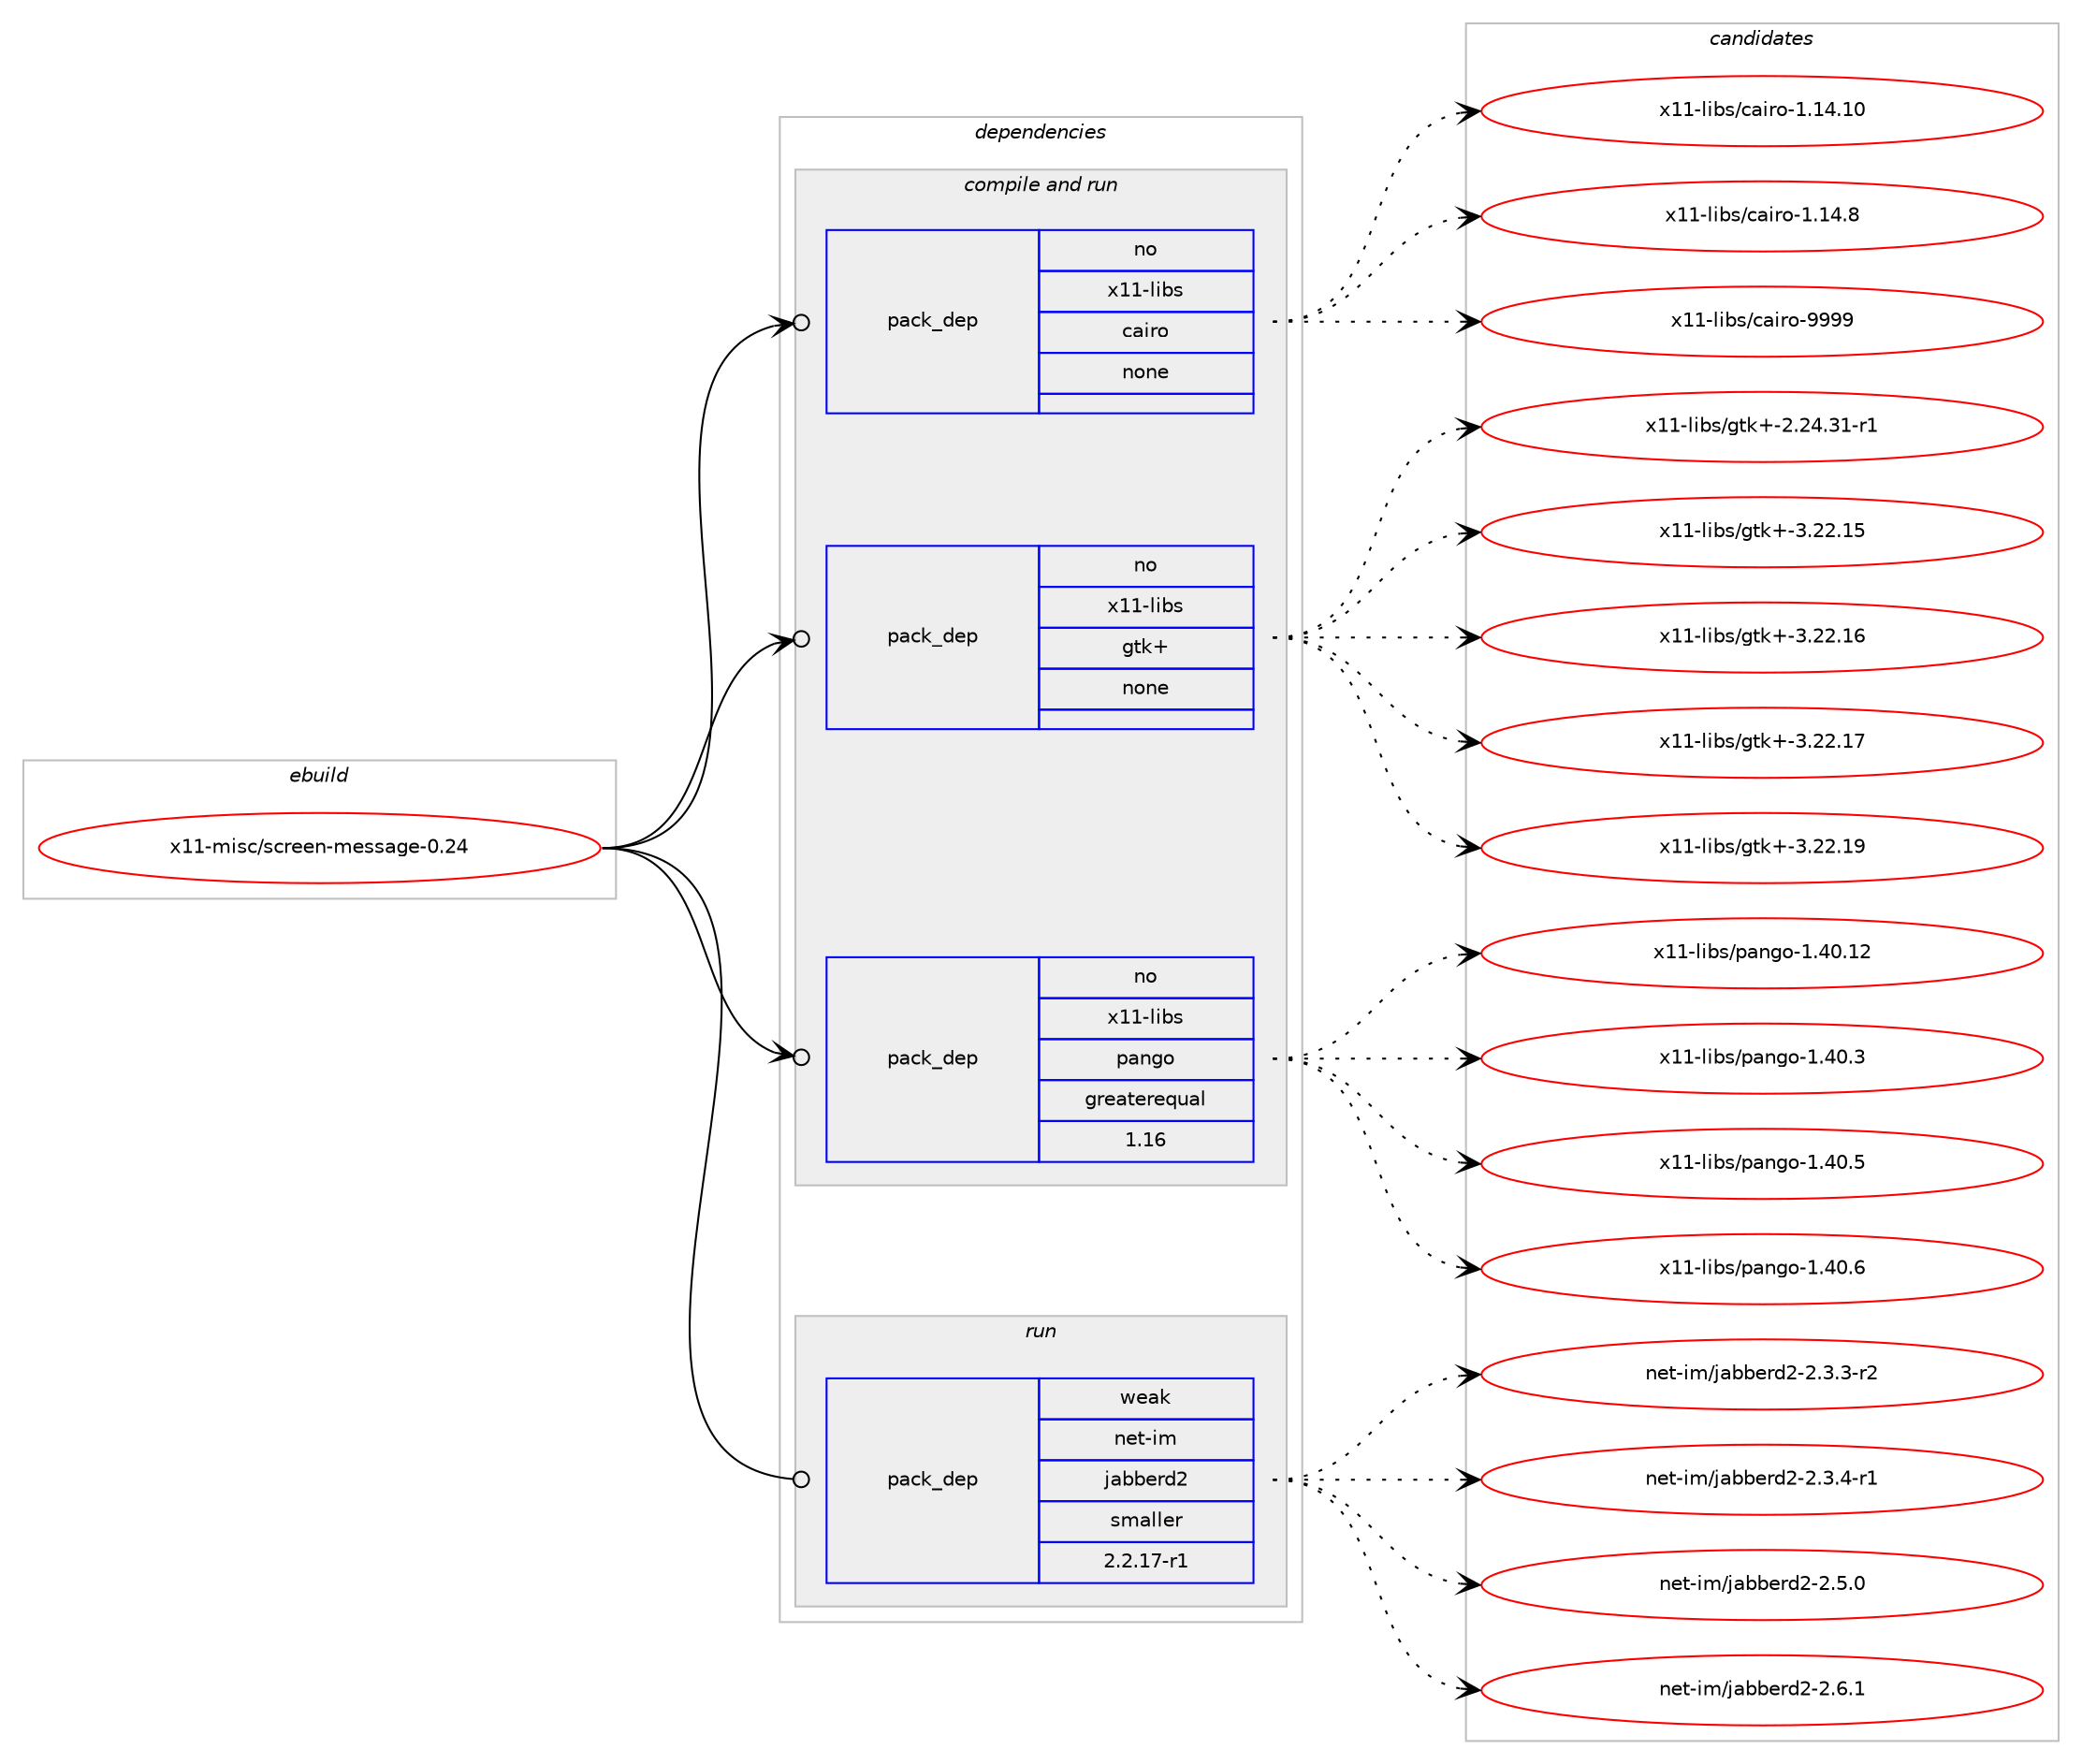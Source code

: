 digraph prolog {

# *************
# Graph options
# *************

newrank=true;
concentrate=true;
compound=true;
graph [rankdir=LR,fontname=Helvetica,fontsize=10,ranksep=1.5];#, ranksep=2.5, nodesep=0.2];
edge  [arrowhead=vee];
node  [fontname=Helvetica,fontsize=10];

# **********
# The ebuild
# **********

subgraph cluster_leftcol {
color=gray;
rank=same;
label=<<i>ebuild</i>>;
id [label="x11-misc/screen-message-0.24", color=red, width=4, href="../x11-misc/screen-message-0.24.svg"];
}

# ****************
# The dependencies
# ****************

subgraph cluster_midcol {
color=gray;
label=<<i>dependencies</i>>;
subgraph cluster_compile {
fillcolor="#eeeeee";
style=filled;
label=<<i>compile</i>>;
}
subgraph cluster_compileandrun {
fillcolor="#eeeeee";
style=filled;
label=<<i>compile and run</i>>;
subgraph pack390813 {
dependency523900 [label=<<TABLE BORDER="0" CELLBORDER="1" CELLSPACING="0" CELLPADDING="4" WIDTH="220"><TR><TD ROWSPAN="6" CELLPADDING="30">pack_dep</TD></TR><TR><TD WIDTH="110">no</TD></TR><TR><TD>x11-libs</TD></TR><TR><TD>cairo</TD></TR><TR><TD>none</TD></TR><TR><TD></TD></TR></TABLE>>, shape=none, color=blue];
}
id:e -> dependency523900:w [weight=20,style="solid",arrowhead="odotvee"];
subgraph pack390814 {
dependency523901 [label=<<TABLE BORDER="0" CELLBORDER="1" CELLSPACING="0" CELLPADDING="4" WIDTH="220"><TR><TD ROWSPAN="6" CELLPADDING="30">pack_dep</TD></TR><TR><TD WIDTH="110">no</TD></TR><TR><TD>x11-libs</TD></TR><TR><TD>gtk+</TD></TR><TR><TD>none</TD></TR><TR><TD></TD></TR></TABLE>>, shape=none, color=blue];
}
id:e -> dependency523901:w [weight=20,style="solid",arrowhead="odotvee"];
subgraph pack390815 {
dependency523902 [label=<<TABLE BORDER="0" CELLBORDER="1" CELLSPACING="0" CELLPADDING="4" WIDTH="220"><TR><TD ROWSPAN="6" CELLPADDING="30">pack_dep</TD></TR><TR><TD WIDTH="110">no</TD></TR><TR><TD>x11-libs</TD></TR><TR><TD>pango</TD></TR><TR><TD>greaterequal</TD></TR><TR><TD>1.16</TD></TR></TABLE>>, shape=none, color=blue];
}
id:e -> dependency523902:w [weight=20,style="solid",arrowhead="odotvee"];
}
subgraph cluster_run {
fillcolor="#eeeeee";
style=filled;
label=<<i>run</i>>;
subgraph pack390816 {
dependency523903 [label=<<TABLE BORDER="0" CELLBORDER="1" CELLSPACING="0" CELLPADDING="4" WIDTH="220"><TR><TD ROWSPAN="6" CELLPADDING="30">pack_dep</TD></TR><TR><TD WIDTH="110">weak</TD></TR><TR><TD>net-im</TD></TR><TR><TD>jabberd2</TD></TR><TR><TD>smaller</TD></TR><TR><TD>2.2.17-r1</TD></TR></TABLE>>, shape=none, color=blue];
}
id:e -> dependency523903:w [weight=20,style="solid",arrowhead="odot"];
}
}

# **************
# The candidates
# **************

subgraph cluster_choices {
rank=same;
color=gray;
label=<<i>candidates</i>>;

subgraph choice390813 {
color=black;
nodesep=1;
choice120494945108105981154799971051141114549464952464948 [label="x11-libs/cairo-1.14.10", color=red, width=4,href="../x11-libs/cairo-1.14.10.svg"];
choice1204949451081059811547999710511411145494649524656 [label="x11-libs/cairo-1.14.8", color=red, width=4,href="../x11-libs/cairo-1.14.8.svg"];
choice120494945108105981154799971051141114557575757 [label="x11-libs/cairo-9999", color=red, width=4,href="../x11-libs/cairo-9999.svg"];
dependency523900:e -> choice120494945108105981154799971051141114549464952464948:w [style=dotted,weight="100"];
dependency523900:e -> choice1204949451081059811547999710511411145494649524656:w [style=dotted,weight="100"];
dependency523900:e -> choice120494945108105981154799971051141114557575757:w [style=dotted,weight="100"];
}
subgraph choice390814 {
color=black;
nodesep=1;
choice12049494510810598115471031161074345504650524651494511449 [label="x11-libs/gtk+-2.24.31-r1", color=red, width=4,href="../x11-libs/gtk+-2.24.31-r1.svg"];
choice1204949451081059811547103116107434551465050464953 [label="x11-libs/gtk+-3.22.15", color=red, width=4,href="../x11-libs/gtk+-3.22.15.svg"];
choice1204949451081059811547103116107434551465050464954 [label="x11-libs/gtk+-3.22.16", color=red, width=4,href="../x11-libs/gtk+-3.22.16.svg"];
choice1204949451081059811547103116107434551465050464955 [label="x11-libs/gtk+-3.22.17", color=red, width=4,href="../x11-libs/gtk+-3.22.17.svg"];
choice1204949451081059811547103116107434551465050464957 [label="x11-libs/gtk+-3.22.19", color=red, width=4,href="../x11-libs/gtk+-3.22.19.svg"];
dependency523901:e -> choice12049494510810598115471031161074345504650524651494511449:w [style=dotted,weight="100"];
dependency523901:e -> choice1204949451081059811547103116107434551465050464953:w [style=dotted,weight="100"];
dependency523901:e -> choice1204949451081059811547103116107434551465050464954:w [style=dotted,weight="100"];
dependency523901:e -> choice1204949451081059811547103116107434551465050464955:w [style=dotted,weight="100"];
dependency523901:e -> choice1204949451081059811547103116107434551465050464957:w [style=dotted,weight="100"];
}
subgraph choice390815 {
color=black;
nodesep=1;
choice1204949451081059811547112971101031114549465248464950 [label="x11-libs/pango-1.40.12", color=red, width=4,href="../x11-libs/pango-1.40.12.svg"];
choice12049494510810598115471129711010311145494652484651 [label="x11-libs/pango-1.40.3", color=red, width=4,href="../x11-libs/pango-1.40.3.svg"];
choice12049494510810598115471129711010311145494652484653 [label="x11-libs/pango-1.40.5", color=red, width=4,href="../x11-libs/pango-1.40.5.svg"];
choice12049494510810598115471129711010311145494652484654 [label="x11-libs/pango-1.40.6", color=red, width=4,href="../x11-libs/pango-1.40.6.svg"];
dependency523902:e -> choice1204949451081059811547112971101031114549465248464950:w [style=dotted,weight="100"];
dependency523902:e -> choice12049494510810598115471129711010311145494652484651:w [style=dotted,weight="100"];
dependency523902:e -> choice12049494510810598115471129711010311145494652484653:w [style=dotted,weight="100"];
dependency523902:e -> choice12049494510810598115471129711010311145494652484654:w [style=dotted,weight="100"];
}
subgraph choice390816 {
color=black;
nodesep=1;
choice1101011164510510947106979898101114100504550465146514511450 [label="net-im/jabberd2-2.3.3-r2", color=red, width=4,href="../net-im/jabberd2-2.3.3-r2.svg"];
choice1101011164510510947106979898101114100504550465146524511449 [label="net-im/jabberd2-2.3.4-r1", color=red, width=4,href="../net-im/jabberd2-2.3.4-r1.svg"];
choice110101116451051094710697989810111410050455046534648 [label="net-im/jabberd2-2.5.0", color=red, width=4,href="../net-im/jabberd2-2.5.0.svg"];
choice110101116451051094710697989810111410050455046544649 [label="net-im/jabberd2-2.6.1", color=red, width=4,href="../net-im/jabberd2-2.6.1.svg"];
dependency523903:e -> choice1101011164510510947106979898101114100504550465146514511450:w [style=dotted,weight="100"];
dependency523903:e -> choice1101011164510510947106979898101114100504550465146524511449:w [style=dotted,weight="100"];
dependency523903:e -> choice110101116451051094710697989810111410050455046534648:w [style=dotted,weight="100"];
dependency523903:e -> choice110101116451051094710697989810111410050455046544649:w [style=dotted,weight="100"];
}
}

}
